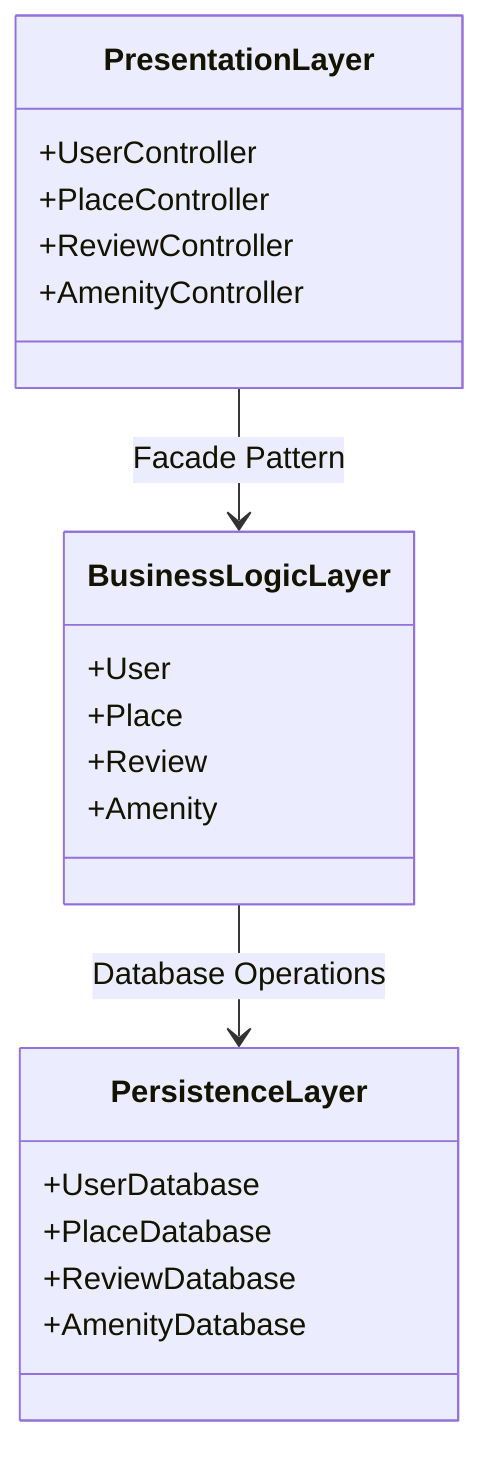 classDiagram
    class PresentationLayer {
	    +UserController
	    +PlaceController
	    +ReviewController
	    +AmenityController
    }

    class BusinessLogicLayer {
	    +User
	    +Place
	    +Review
	    +Amenity
    }

    class PersistenceLayer {
	    +UserDatabase
	    +PlaceDatabase
	    +ReviewDatabase
	    +AmenityDatabase
    }

    PresentationLayer --> BusinessLogicLayer : Facade Pattern
    BusinessLogicLayer --> PersistenceLayer : Database Operations